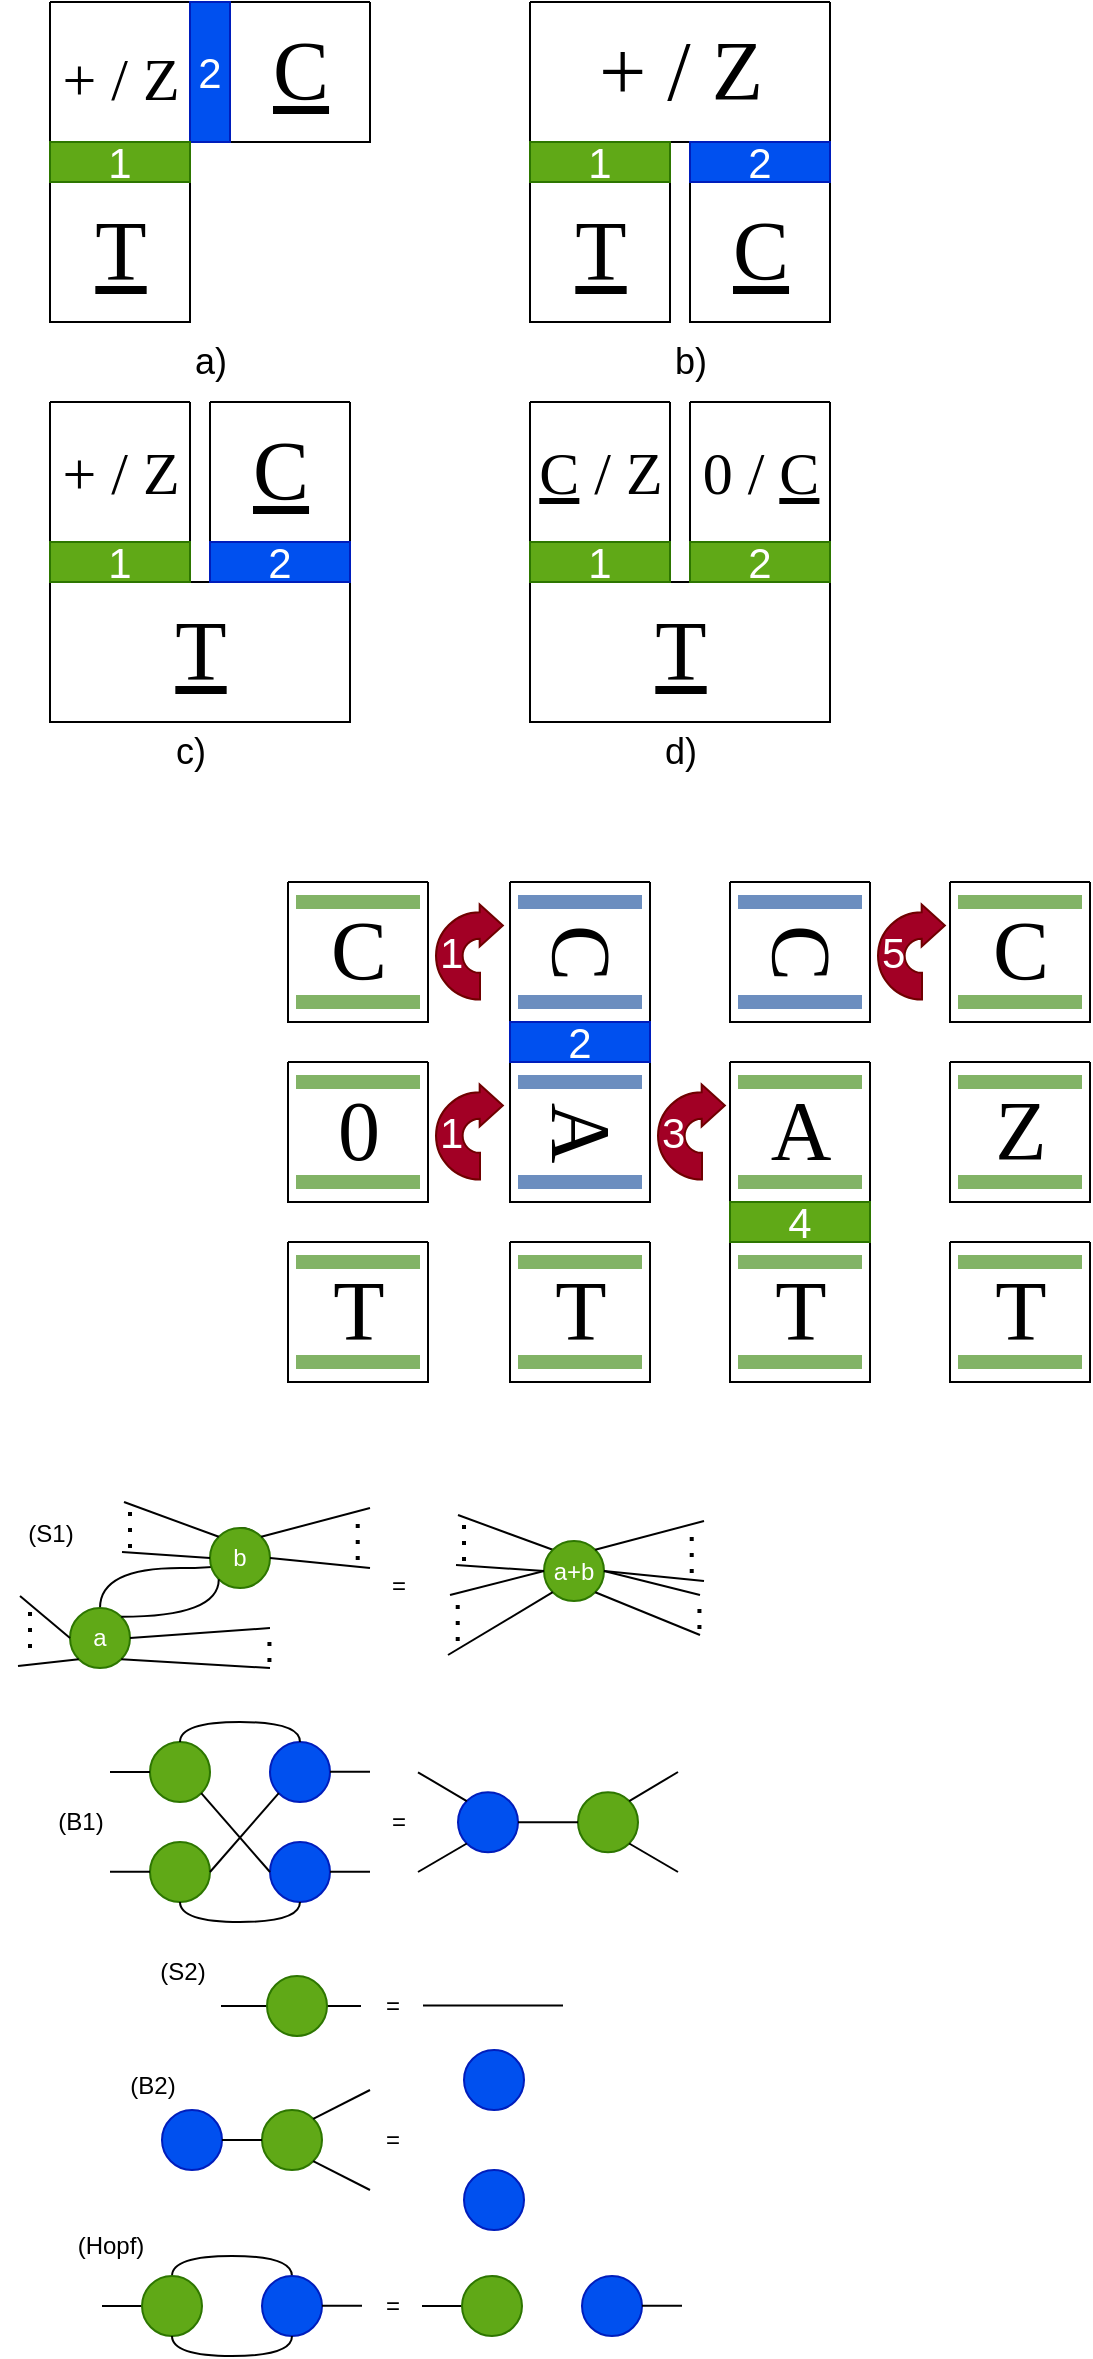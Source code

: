 <mxfile version="28.0.6">
  <diagram name="Page-1" id="nvPgF2uKXpndHgitnm1l">
    <mxGraphModel dx="1426" dy="866" grid="1" gridSize="10" guides="1" tooltips="1" connect="1" arrows="1" fold="1" page="1" pageScale="1" pageWidth="827" pageHeight="1169" math="0" shadow="0">
      <root>
        <mxCell id="0" />
        <mxCell id="1" parent="0" />
        <mxCell id="quCFVB519tc5CZQaFRDl-6" value="" style="swimlane;startSize=0;" parent="1" vertex="1">
          <mxGeometry x="80" y="170" width="70" height="70" as="geometry">
            <mxRectangle x="80" y="160" width="50" height="40" as="alternateBounds" />
          </mxGeometry>
        </mxCell>
        <mxCell id="quCFVB519tc5CZQaFRDl-29" value="&lt;u&gt;&lt;font&gt;T&lt;/font&gt;&lt;/u&gt;" style="text;html=1;align=center;verticalAlign=middle;resizable=0;points=[];autosize=1;strokeColor=none;fillColor=none;fontSize=42;fontFamily=Garamond;" parent="quCFVB519tc5CZQaFRDl-6" vertex="1">
          <mxGeometry x="10" y="5" width="50" height="60" as="geometry" />
        </mxCell>
        <mxCell id="quCFVB519tc5CZQaFRDl-1" value="" style="swimlane;startSize=0;" parent="1" vertex="1">
          <mxGeometry x="80" y="80" width="90" height="70" as="geometry" />
        </mxCell>
        <mxCell id="quCFVB519tc5CZQaFRDl-27" value="&lt;div&gt;&lt;font style=&quot;font-size: 30px;&quot;&gt;+ / Z&lt;/font&gt;&lt;/div&gt;" style="text;html=1;align=center;verticalAlign=middle;resizable=0;points=[];autosize=1;strokeColor=none;fillColor=none;fontSize=42;fontFamily=Garamond;spacing=-2;" parent="quCFVB519tc5CZQaFRDl-1" vertex="1">
          <mxGeometry y="5" width="70" height="60" as="geometry" />
        </mxCell>
        <mxCell id="quCFVB519tc5CZQaFRDl-5" value="" style="swimlane;startSize=0;" parent="1" vertex="1">
          <mxGeometry x="170" y="80" width="70" height="70" as="geometry" />
        </mxCell>
        <mxCell id="quCFVB519tc5CZQaFRDl-28" value="&lt;u&gt;&lt;font&gt;C&lt;/font&gt;&lt;/u&gt;" style="text;html=1;align=center;verticalAlign=middle;resizable=0;points=[];autosize=1;strokeColor=none;fillColor=none;fontSize=42;fontFamily=Garamond;" parent="quCFVB519tc5CZQaFRDl-5" vertex="1">
          <mxGeometry x="10" y="5" width="50" height="60" as="geometry" />
        </mxCell>
        <mxCell id="Zl_guKD1lhq5TGo22soF-123" value="2" style="rounded=0;whiteSpace=wrap;html=1;fillColor=#0050ef;fontColor=#ffffff;strokeColor=#001DBC;fontSize=21;" parent="quCFVB519tc5CZQaFRDl-5" vertex="1">
          <mxGeometry x="-20" width="20" height="70" as="geometry" />
        </mxCell>
        <mxCell id="quCFVB519tc5CZQaFRDl-7" value="" style="swimlane;startSize=0;fontSize=19;" parent="1" vertex="1">
          <mxGeometry x="320" y="80" width="150" height="70" as="geometry" />
        </mxCell>
        <mxCell id="quCFVB519tc5CZQaFRDl-30" value="&lt;font style=&quot;font-size: 42px;&quot;&gt;+ / Z&lt;/font&gt;" style="text;html=1;align=center;verticalAlign=middle;resizable=0;points=[];autosize=1;strokeColor=none;fillColor=none;fontSize=25;fontFamily=Garamond;" parent="quCFVB519tc5CZQaFRDl-7" vertex="1">
          <mxGeometry x="20" y="5" width="110" height="60" as="geometry" />
        </mxCell>
        <mxCell id="quCFVB519tc5CZQaFRDl-8" value="" style="swimlane;startSize=0;" parent="1" vertex="1">
          <mxGeometry x="320" y="170" width="70" height="70" as="geometry" />
        </mxCell>
        <mxCell id="quCFVB519tc5CZQaFRDl-32" value="&lt;u&gt;&lt;font&gt;T&lt;/font&gt;&lt;/u&gt;" style="text;html=1;align=center;verticalAlign=middle;resizable=0;points=[];autosize=1;strokeColor=none;fillColor=none;fontSize=42;fontFamily=Garamond;" parent="quCFVB519tc5CZQaFRDl-8" vertex="1">
          <mxGeometry x="10" y="5" width="50" height="60" as="geometry" />
        </mxCell>
        <mxCell id="quCFVB519tc5CZQaFRDl-9" value="" style="swimlane;startSize=0;" parent="1" vertex="1">
          <mxGeometry x="400" y="170" width="70" height="70" as="geometry" />
        </mxCell>
        <mxCell id="quCFVB519tc5CZQaFRDl-31" value="&lt;u&gt;&lt;font&gt;C&lt;/font&gt;&lt;/u&gt;" style="text;html=1;align=center;verticalAlign=middle;resizable=0;points=[];autosize=1;strokeColor=none;fillColor=none;fontSize=42;fontFamily=Garamond;" parent="quCFVB519tc5CZQaFRDl-9" vertex="1">
          <mxGeometry x="10" y="5" width="50" height="60" as="geometry" />
        </mxCell>
        <mxCell id="quCFVB519tc5CZQaFRDl-12" value="" style="swimlane;startSize=0;" parent="1" vertex="1">
          <mxGeometry x="80" y="370" width="150" height="70" as="geometry" />
        </mxCell>
        <mxCell id="quCFVB519tc5CZQaFRDl-35" value="&lt;u&gt;&lt;font&gt;T&lt;/font&gt;&lt;/u&gt;" style="text;html=1;align=center;verticalAlign=middle;resizable=0;points=[];autosize=1;strokeColor=none;fillColor=none;fontSize=42;fontFamily=Garamond;" parent="quCFVB519tc5CZQaFRDl-12" vertex="1">
          <mxGeometry x="50" y="5" width="50" height="60" as="geometry" />
        </mxCell>
        <mxCell id="quCFVB519tc5CZQaFRDl-13" value="" style="swimlane;startSize=0;" parent="1" vertex="1">
          <mxGeometry x="80" y="280" width="70" height="70" as="geometry" />
        </mxCell>
        <mxCell id="quCFVB519tc5CZQaFRDl-33" value="&lt;font style=&quot;font-size: 30px;&quot;&gt;+ / Z&lt;/font&gt;" style="text;html=1;align=center;verticalAlign=middle;resizable=0;points=[];autosize=1;strokeColor=none;fillColor=none;fontSize=32;fontFamily=Garamond;" parent="quCFVB519tc5CZQaFRDl-13" vertex="1">
          <mxGeometry x="-5" y="10" width="80" height="50" as="geometry" />
        </mxCell>
        <mxCell id="quCFVB519tc5CZQaFRDl-14" value="" style="swimlane;startSize=0;" parent="1" vertex="1">
          <mxGeometry x="160" y="280" width="70" height="70" as="geometry" />
        </mxCell>
        <mxCell id="quCFVB519tc5CZQaFRDl-34" value="&lt;u&gt;&lt;font&gt;C&lt;/font&gt;&lt;/u&gt;" style="text;html=1;align=center;verticalAlign=middle;resizable=0;points=[];autosize=1;strokeColor=none;fillColor=none;fontSize=42;fontFamily=Garamond;" parent="quCFVB519tc5CZQaFRDl-14" vertex="1">
          <mxGeometry x="10" y="5" width="50" height="60" as="geometry" />
        </mxCell>
        <mxCell id="quCFVB519tc5CZQaFRDl-15" value="" style="swimlane;startSize=0;" parent="1" vertex="1">
          <mxGeometry x="320" y="370" width="150" height="70" as="geometry" />
        </mxCell>
        <mxCell id="quCFVB519tc5CZQaFRDl-39" value="&lt;u&gt;&lt;font&gt;T&lt;/font&gt;&lt;/u&gt;" style="text;html=1;align=center;verticalAlign=middle;resizable=0;points=[];autosize=1;strokeColor=none;fillColor=none;fontSize=42;fontFamily=Garamond;" parent="quCFVB519tc5CZQaFRDl-15" vertex="1">
          <mxGeometry x="50" y="5" width="50" height="60" as="geometry" />
        </mxCell>
        <mxCell id="quCFVB519tc5CZQaFRDl-16" value="" style="swimlane;startSize=0;" parent="1" vertex="1">
          <mxGeometry x="320" y="280" width="70" height="70" as="geometry" />
        </mxCell>
        <mxCell id="quCFVB519tc5CZQaFRDl-36" value="&lt;u&gt;C&lt;/u&gt; / Z" style="text;html=1;align=center;verticalAlign=middle;resizable=0;points=[];autosize=1;strokeColor=none;fillColor=none;fontSize=30;fontFamily=Garamond;" parent="quCFVB519tc5CZQaFRDl-16" vertex="1">
          <mxGeometry x="-10" y="10" width="90" height="50" as="geometry" />
        </mxCell>
        <mxCell id="quCFVB519tc5CZQaFRDl-17" value="" style="swimlane;startSize=0;" parent="1" vertex="1">
          <mxGeometry x="400" y="280" width="70" height="70" as="geometry" />
        </mxCell>
        <mxCell id="quCFVB519tc5CZQaFRDl-37" value="0 / &lt;u&gt;C&lt;/u&gt;" style="text;html=1;align=center;verticalAlign=middle;resizable=0;points=[];autosize=1;strokeColor=none;fillColor=none;fontSize=30;fontFamily=Garamond;" parent="quCFVB519tc5CZQaFRDl-17" vertex="1">
          <mxGeometry x="-5" y="10" width="80" height="50" as="geometry" />
        </mxCell>
        <mxCell id="quCFVB519tc5CZQaFRDl-40" value="a)" style="text;html=1;align=center;verticalAlign=middle;resizable=0;points=[];autosize=1;strokeColor=none;fillColor=none;fontSize=18;" parent="1" vertex="1">
          <mxGeometry x="140" y="240" width="40" height="40" as="geometry" />
        </mxCell>
        <mxCell id="quCFVB519tc5CZQaFRDl-41" value="b)" style="text;html=1;align=center;verticalAlign=middle;resizable=0;points=[];autosize=1;strokeColor=none;fillColor=none;fontSize=18;" parent="1" vertex="1">
          <mxGeometry x="380" y="240" width="40" height="40" as="geometry" />
        </mxCell>
        <mxCell id="quCFVB519tc5CZQaFRDl-42" value="c)" style="text;html=1;align=center;verticalAlign=middle;resizable=0;points=[];autosize=1;strokeColor=none;fillColor=none;fontSize=18;" parent="1" vertex="1">
          <mxGeometry x="130" y="435" width="40" height="40" as="geometry" />
        </mxCell>
        <mxCell id="quCFVB519tc5CZQaFRDl-43" value="d)" style="text;html=1;align=center;verticalAlign=middle;resizable=0;points=[];autosize=1;strokeColor=none;fillColor=none;fontSize=18;" parent="1" vertex="1">
          <mxGeometry x="375" y="435" width="40" height="40" as="geometry" />
        </mxCell>
        <mxCell id="Zl_guKD1lhq5TGo22soF-27" value="" style="swimlane;startSize=0;" parent="1" vertex="1">
          <mxGeometry x="199" y="520" width="70" height="70" as="geometry" />
        </mxCell>
        <mxCell id="Zl_guKD1lhq5TGo22soF-28" value="&lt;font&gt;C&lt;/font&gt;" style="text;html=1;align=center;verticalAlign=middle;resizable=0;points=[];autosize=1;strokeColor=none;fillColor=none;fontSize=42;fontFamily=Garamond;" parent="Zl_guKD1lhq5TGo22soF-27" vertex="1">
          <mxGeometry x="10" y="5" width="50" height="60" as="geometry" />
        </mxCell>
        <mxCell id="Zl_guKD1lhq5TGo22soF-29" value="" style="endArrow=none;html=1;rounded=0;strokeWidth=7;fillColor=#d5e8d4;strokeColor=#82b366;" parent="Zl_guKD1lhq5TGo22soF-27" edge="1">
          <mxGeometry width="50" height="50" relative="1" as="geometry">
            <mxPoint x="4" y="10" as="sourcePoint" />
            <mxPoint x="66" y="10" as="targetPoint" />
          </mxGeometry>
        </mxCell>
        <mxCell id="Zl_guKD1lhq5TGo22soF-30" value="" style="endArrow=none;html=1;rounded=0;strokeWidth=7;fillColor=#d5e8d4;strokeColor=#82b366;" parent="Zl_guKD1lhq5TGo22soF-27" edge="1">
          <mxGeometry width="50" height="50" relative="1" as="geometry">
            <mxPoint x="4" y="60" as="sourcePoint" />
            <mxPoint x="66" y="60" as="targetPoint" />
          </mxGeometry>
        </mxCell>
        <mxCell id="Zl_guKD1lhq5TGo22soF-35" value="" style="swimlane;startSize=0;" parent="1" vertex="1">
          <mxGeometry x="199" y="700" width="70" height="70" as="geometry" />
        </mxCell>
        <mxCell id="Zl_guKD1lhq5TGo22soF-36" value="T" style="text;html=1;align=center;verticalAlign=middle;resizable=0;points=[];autosize=1;strokeColor=none;fillColor=none;fontSize=42;fontFamily=Garamond;" parent="Zl_guKD1lhq5TGo22soF-35" vertex="1">
          <mxGeometry x="10" y="5" width="50" height="60" as="geometry" />
        </mxCell>
        <mxCell id="Zl_guKD1lhq5TGo22soF-37" value="" style="endArrow=none;html=1;rounded=0;strokeWidth=7;fillColor=#d5e8d4;strokeColor=#82b366;" parent="Zl_guKD1lhq5TGo22soF-35" edge="1">
          <mxGeometry width="50" height="50" relative="1" as="geometry">
            <mxPoint x="4" y="10" as="sourcePoint" />
            <mxPoint x="66" y="10" as="targetPoint" />
          </mxGeometry>
        </mxCell>
        <mxCell id="Zl_guKD1lhq5TGo22soF-38" value="" style="endArrow=none;html=1;rounded=0;strokeWidth=7;fillColor=#d5e8d4;strokeColor=#82b366;" parent="Zl_guKD1lhq5TGo22soF-35" edge="1">
          <mxGeometry width="50" height="50" relative="1" as="geometry">
            <mxPoint x="4" y="60" as="sourcePoint" />
            <mxPoint x="66" y="60" as="targetPoint" />
          </mxGeometry>
        </mxCell>
        <mxCell id="Zl_guKD1lhq5TGo22soF-39" value="1" style="html=1;shadow=0;dashed=0;align=left;verticalAlign=middle;shape=mxgraph.arrows2.uTurnArrow;dy=6.66;arrowHead=20.98;dx2=11.59;fillColor=#a20025;strokeColor=#6F0000;movable=1;resizable=1;rotatable=1;deletable=1;editable=1;locked=0;connectable=1;fontFamily=Helvetica;fontStyle=0;fontSize=21;fontColor=#ffffff;" parent="1" vertex="1">
          <mxGeometry x="273" y="531.25" width="22" height="47.5" as="geometry" />
        </mxCell>
        <mxCell id="Zl_guKD1lhq5TGo22soF-45" value="" style="swimlane;startSize=0;" parent="1" vertex="1">
          <mxGeometry x="310" y="520" width="70" height="70" as="geometry" />
        </mxCell>
        <mxCell id="Zl_guKD1lhq5TGo22soF-46" value="&lt;font&gt;C&lt;/font&gt;" style="text;html=1;align=center;verticalAlign=middle;resizable=0;points=[];autosize=1;strokeColor=none;fillColor=none;fontSize=42;fontFamily=Garamond;rotation=90;" parent="Zl_guKD1lhq5TGo22soF-45" vertex="1">
          <mxGeometry x="10" y="5" width="50" height="60" as="geometry" />
        </mxCell>
        <mxCell id="Zl_guKD1lhq5TGo22soF-47" value="" style="endArrow=none;html=1;rounded=0;strokeWidth=7;fillColor=#dae8fc;strokeColor=#6c8ebf;" parent="Zl_guKD1lhq5TGo22soF-45" edge="1">
          <mxGeometry width="50" height="50" relative="1" as="geometry">
            <mxPoint x="4" y="10" as="sourcePoint" />
            <mxPoint x="66" y="10" as="targetPoint" />
          </mxGeometry>
        </mxCell>
        <mxCell id="Zl_guKD1lhq5TGo22soF-48" value="" style="endArrow=none;html=1;rounded=0;strokeWidth=7;fillColor=#dae8fc;strokeColor=#6c8ebf;" parent="Zl_guKD1lhq5TGo22soF-45" edge="1">
          <mxGeometry width="50" height="50" relative="1" as="geometry">
            <mxPoint x="4" y="60" as="sourcePoint" />
            <mxPoint x="66" y="60" as="targetPoint" />
          </mxGeometry>
        </mxCell>
        <mxCell id="Zl_guKD1lhq5TGo22soF-49" value="" style="swimlane;startSize=0;" parent="1" vertex="1">
          <mxGeometry x="199" y="610" width="70" height="70" as="geometry" />
        </mxCell>
        <mxCell id="Zl_guKD1lhq5TGo22soF-50" value="0" style="text;html=1;align=center;verticalAlign=middle;resizable=0;points=[];autosize=1;strokeColor=none;fillColor=none;fontSize=42;fontFamily=Garamond;" parent="Zl_guKD1lhq5TGo22soF-49" vertex="1">
          <mxGeometry x="15" y="5" width="40" height="60" as="geometry" />
        </mxCell>
        <mxCell id="Zl_guKD1lhq5TGo22soF-51" value="" style="endArrow=none;html=1;rounded=0;strokeWidth=7;fillColor=#d5e8d4;strokeColor=#82b366;" parent="Zl_guKD1lhq5TGo22soF-49" edge="1">
          <mxGeometry width="50" height="50" relative="1" as="geometry">
            <mxPoint x="4" y="10" as="sourcePoint" />
            <mxPoint x="66" y="10" as="targetPoint" />
          </mxGeometry>
        </mxCell>
        <mxCell id="Zl_guKD1lhq5TGo22soF-52" value="" style="endArrow=none;html=1;rounded=0;strokeWidth=7;fillColor=#d5e8d4;strokeColor=#82b366;" parent="Zl_guKD1lhq5TGo22soF-49" edge="1">
          <mxGeometry width="50" height="50" relative="1" as="geometry">
            <mxPoint x="4" y="60" as="sourcePoint" />
            <mxPoint x="66" y="60" as="targetPoint" />
          </mxGeometry>
        </mxCell>
        <mxCell id="Zl_guKD1lhq5TGo22soF-54" value="" style="swimlane;startSize=0;" parent="1" vertex="1">
          <mxGeometry x="310" y="610" width="70" height="70" as="geometry" />
        </mxCell>
        <mxCell id="Zl_guKD1lhq5TGo22soF-55" value="A" style="text;html=1;align=center;verticalAlign=middle;resizable=0;points=[];autosize=1;strokeColor=none;fillColor=none;fontSize=42;fontFamily=Garamond;rotation=90;" parent="Zl_guKD1lhq5TGo22soF-54" vertex="1">
          <mxGeometry x="10" y="5" width="50" height="60" as="geometry" />
        </mxCell>
        <mxCell id="Zl_guKD1lhq5TGo22soF-56" value="" style="endArrow=none;html=1;rounded=0;strokeWidth=7;fillColor=#dae8fc;strokeColor=#6c8ebf;" parent="Zl_guKD1lhq5TGo22soF-54" edge="1">
          <mxGeometry width="50" height="50" relative="1" as="geometry">
            <mxPoint x="4" y="10" as="sourcePoint" />
            <mxPoint x="66" y="10" as="targetPoint" />
          </mxGeometry>
        </mxCell>
        <mxCell id="Zl_guKD1lhq5TGo22soF-57" value="" style="endArrow=none;html=1;rounded=0;strokeWidth=7;fillColor=#dae8fc;strokeColor=#6c8ebf;" parent="Zl_guKD1lhq5TGo22soF-54" edge="1">
          <mxGeometry width="50" height="50" relative="1" as="geometry">
            <mxPoint x="4" y="60" as="sourcePoint" />
            <mxPoint x="66" y="60" as="targetPoint" />
          </mxGeometry>
        </mxCell>
        <mxCell id="Zl_guKD1lhq5TGo22soF-58" value="" style="swimlane;startSize=0;" parent="1" vertex="1">
          <mxGeometry x="310" y="700" width="70" height="70" as="geometry" />
        </mxCell>
        <mxCell id="Zl_guKD1lhq5TGo22soF-59" value="T" style="text;html=1;align=center;verticalAlign=middle;resizable=0;points=[];autosize=1;strokeColor=none;fillColor=none;fontSize=42;fontFamily=Garamond;" parent="Zl_guKD1lhq5TGo22soF-58" vertex="1">
          <mxGeometry x="10" y="5" width="50" height="60" as="geometry" />
        </mxCell>
        <mxCell id="Zl_guKD1lhq5TGo22soF-60" value="" style="endArrow=none;html=1;rounded=0;strokeWidth=7;fillColor=#d5e8d4;strokeColor=#82b366;" parent="Zl_guKD1lhq5TGo22soF-58" edge="1">
          <mxGeometry width="50" height="50" relative="1" as="geometry">
            <mxPoint x="4" y="10" as="sourcePoint" />
            <mxPoint x="66" y="10" as="targetPoint" />
          </mxGeometry>
        </mxCell>
        <mxCell id="Zl_guKD1lhq5TGo22soF-61" value="" style="endArrow=none;html=1;rounded=0;strokeWidth=7;fillColor=#d5e8d4;strokeColor=#82b366;" parent="Zl_guKD1lhq5TGo22soF-58" edge="1">
          <mxGeometry width="50" height="50" relative="1" as="geometry">
            <mxPoint x="4" y="60" as="sourcePoint" />
            <mxPoint x="66" y="60" as="targetPoint" />
          </mxGeometry>
        </mxCell>
        <mxCell id="Zl_guKD1lhq5TGo22soF-62" value="" style="swimlane;startSize=0;" parent="1" vertex="1">
          <mxGeometry x="420" y="700" width="70" height="70" as="geometry" />
        </mxCell>
        <mxCell id="Zl_guKD1lhq5TGo22soF-63" value="T" style="text;html=1;align=center;verticalAlign=middle;resizable=0;points=[];autosize=1;strokeColor=none;fillColor=none;fontSize=42;fontFamily=Garamond;" parent="Zl_guKD1lhq5TGo22soF-62" vertex="1">
          <mxGeometry x="10" y="5" width="50" height="60" as="geometry" />
        </mxCell>
        <mxCell id="Zl_guKD1lhq5TGo22soF-64" value="" style="endArrow=none;html=1;rounded=0;strokeWidth=7;fillColor=#d5e8d4;strokeColor=#82b366;" parent="Zl_guKD1lhq5TGo22soF-62" edge="1">
          <mxGeometry width="50" height="50" relative="1" as="geometry">
            <mxPoint x="4" y="10" as="sourcePoint" />
            <mxPoint x="66" y="10" as="targetPoint" />
          </mxGeometry>
        </mxCell>
        <mxCell id="Zl_guKD1lhq5TGo22soF-65" value="" style="endArrow=none;html=1;rounded=0;strokeWidth=7;fillColor=#d5e8d4;strokeColor=#82b366;" parent="Zl_guKD1lhq5TGo22soF-62" edge="1">
          <mxGeometry width="50" height="50" relative="1" as="geometry">
            <mxPoint x="4" y="60" as="sourcePoint" />
            <mxPoint x="66" y="60" as="targetPoint" />
          </mxGeometry>
        </mxCell>
        <mxCell id="Zl_guKD1lhq5TGo22soF-71" value="" style="swimlane;startSize=0;" parent="1" vertex="1">
          <mxGeometry x="420" y="520" width="70" height="70" as="geometry" />
        </mxCell>
        <mxCell id="Zl_guKD1lhq5TGo22soF-72" value="&lt;font&gt;C&lt;/font&gt;" style="text;html=1;align=center;verticalAlign=middle;resizable=0;points=[];autosize=1;strokeColor=none;fillColor=none;fontSize=42;fontFamily=Garamond;rotation=90;" parent="Zl_guKD1lhq5TGo22soF-71" vertex="1">
          <mxGeometry x="10" y="5" width="50" height="60" as="geometry" />
        </mxCell>
        <mxCell id="Zl_guKD1lhq5TGo22soF-73" value="" style="endArrow=none;html=1;rounded=0;strokeWidth=7;fillColor=#dae8fc;strokeColor=#6c8ebf;" parent="Zl_guKD1lhq5TGo22soF-71" edge="1">
          <mxGeometry width="50" height="50" relative="1" as="geometry">
            <mxPoint x="4" y="10" as="sourcePoint" />
            <mxPoint x="66" y="10" as="targetPoint" />
          </mxGeometry>
        </mxCell>
        <mxCell id="Zl_guKD1lhq5TGo22soF-74" value="" style="endArrow=none;html=1;rounded=0;strokeWidth=7;fillColor=#dae8fc;strokeColor=#6c8ebf;" parent="Zl_guKD1lhq5TGo22soF-71" edge="1">
          <mxGeometry width="50" height="50" relative="1" as="geometry">
            <mxPoint x="4" y="60" as="sourcePoint" />
            <mxPoint x="66" y="60" as="targetPoint" />
          </mxGeometry>
        </mxCell>
        <mxCell id="Zl_guKD1lhq5TGo22soF-75" value="" style="swimlane;startSize=0;" parent="1" vertex="1">
          <mxGeometry x="420" y="610" width="70" height="70" as="geometry" />
        </mxCell>
        <mxCell id="Zl_guKD1lhq5TGo22soF-76" value="A" style="text;html=1;align=center;verticalAlign=middle;resizable=0;points=[];autosize=1;strokeColor=none;fillColor=none;fontSize=42;fontFamily=Garamond;" parent="Zl_guKD1lhq5TGo22soF-75" vertex="1">
          <mxGeometry x="10" y="5" width="50" height="60" as="geometry" />
        </mxCell>
        <mxCell id="Zl_guKD1lhq5TGo22soF-77" value="" style="endArrow=none;html=1;rounded=0;strokeWidth=7;fillColor=#d5e8d4;strokeColor=#82b366;" parent="Zl_guKD1lhq5TGo22soF-75" edge="1">
          <mxGeometry width="50" height="50" relative="1" as="geometry">
            <mxPoint x="4" y="10" as="sourcePoint" />
            <mxPoint x="66" y="10" as="targetPoint" />
          </mxGeometry>
        </mxCell>
        <mxCell id="Zl_guKD1lhq5TGo22soF-78" value="" style="endArrow=none;html=1;rounded=0;strokeWidth=7;fillColor=#d5e8d4;strokeColor=#82b366;" parent="Zl_guKD1lhq5TGo22soF-75" edge="1">
          <mxGeometry width="50" height="50" relative="1" as="geometry">
            <mxPoint x="4" y="60" as="sourcePoint" />
            <mxPoint x="66" y="60" as="targetPoint" />
          </mxGeometry>
        </mxCell>
        <mxCell id="Zl_guKD1lhq5TGo22soF-80" value="" style="swimlane;startSize=0;" parent="1" vertex="1">
          <mxGeometry x="530" y="520" width="70" height="70" as="geometry" />
        </mxCell>
        <mxCell id="Zl_guKD1lhq5TGo22soF-81" value="&lt;font&gt;C&lt;/font&gt;" style="text;html=1;align=center;verticalAlign=middle;resizable=0;points=[];autosize=1;strokeColor=none;fillColor=none;fontSize=42;fontFamily=Garamond;" parent="Zl_guKD1lhq5TGo22soF-80" vertex="1">
          <mxGeometry x="10" y="5" width="50" height="60" as="geometry" />
        </mxCell>
        <mxCell id="Zl_guKD1lhq5TGo22soF-82" value="" style="endArrow=none;html=1;rounded=0;strokeWidth=7;fillColor=#d5e8d4;strokeColor=#82b366;" parent="Zl_guKD1lhq5TGo22soF-80" edge="1">
          <mxGeometry width="50" height="50" relative="1" as="geometry">
            <mxPoint x="4" y="10" as="sourcePoint" />
            <mxPoint x="66" y="10" as="targetPoint" />
          </mxGeometry>
        </mxCell>
        <mxCell id="Zl_guKD1lhq5TGo22soF-83" value="" style="endArrow=none;html=1;rounded=0;strokeWidth=7;fillColor=#d5e8d4;strokeColor=#82b366;" parent="Zl_guKD1lhq5TGo22soF-80" edge="1">
          <mxGeometry width="50" height="50" relative="1" as="geometry">
            <mxPoint x="4" y="60" as="sourcePoint" />
            <mxPoint x="66" y="60" as="targetPoint" />
          </mxGeometry>
        </mxCell>
        <mxCell id="Zl_guKD1lhq5TGo22soF-84" value="" style="swimlane;startSize=0;" parent="1" vertex="1">
          <mxGeometry x="530" y="700" width="70" height="70" as="geometry" />
        </mxCell>
        <mxCell id="Zl_guKD1lhq5TGo22soF-85" value="T" style="text;html=1;align=center;verticalAlign=middle;resizable=0;points=[];autosize=1;strokeColor=none;fillColor=none;fontSize=42;fontFamily=Garamond;" parent="Zl_guKD1lhq5TGo22soF-84" vertex="1">
          <mxGeometry x="10" y="5" width="50" height="60" as="geometry" />
        </mxCell>
        <mxCell id="Zl_guKD1lhq5TGo22soF-86" value="" style="endArrow=none;html=1;rounded=0;strokeWidth=7;fillColor=#d5e8d4;strokeColor=#82b366;" parent="Zl_guKD1lhq5TGo22soF-84" edge="1">
          <mxGeometry width="50" height="50" relative="1" as="geometry">
            <mxPoint x="4" y="10" as="sourcePoint" />
            <mxPoint x="66" y="10" as="targetPoint" />
          </mxGeometry>
        </mxCell>
        <mxCell id="Zl_guKD1lhq5TGo22soF-87" value="" style="endArrow=none;html=1;rounded=0;strokeWidth=7;fillColor=#d5e8d4;strokeColor=#82b366;" parent="Zl_guKD1lhq5TGo22soF-84" edge="1">
          <mxGeometry width="50" height="50" relative="1" as="geometry">
            <mxPoint x="4" y="60" as="sourcePoint" />
            <mxPoint x="66" y="60" as="targetPoint" />
          </mxGeometry>
        </mxCell>
        <mxCell id="Zl_guKD1lhq5TGo22soF-88" value="" style="swimlane;startSize=0;" parent="1" vertex="1">
          <mxGeometry x="530" y="610" width="70" height="70" as="geometry" />
        </mxCell>
        <mxCell id="Zl_guKD1lhq5TGo22soF-89" value="Z" style="text;html=1;align=center;verticalAlign=middle;resizable=0;points=[];autosize=1;strokeColor=none;fillColor=none;fontSize=42;fontFamily=Garamond;" parent="Zl_guKD1lhq5TGo22soF-88" vertex="1">
          <mxGeometry x="10" y="5" width="50" height="60" as="geometry" />
        </mxCell>
        <mxCell id="Zl_guKD1lhq5TGo22soF-90" value="" style="endArrow=none;html=1;rounded=0;strokeWidth=7;fillColor=#d5e8d4;strokeColor=#82b366;" parent="Zl_guKD1lhq5TGo22soF-88" edge="1">
          <mxGeometry width="50" height="50" relative="1" as="geometry">
            <mxPoint x="4" y="10" as="sourcePoint" />
            <mxPoint x="66" y="10" as="targetPoint" />
          </mxGeometry>
        </mxCell>
        <mxCell id="Zl_guKD1lhq5TGo22soF-91" value="" style="endArrow=none;html=1;rounded=0;strokeWidth=7;fillColor=#d5e8d4;strokeColor=#82b366;" parent="Zl_guKD1lhq5TGo22soF-88" edge="1">
          <mxGeometry width="50" height="50" relative="1" as="geometry">
            <mxPoint x="4" y="60" as="sourcePoint" />
            <mxPoint x="66" y="60" as="targetPoint" />
          </mxGeometry>
        </mxCell>
        <mxCell id="Zl_guKD1lhq5TGo22soF-120" value="&lt;font style=&quot;font-size: 21px;&quot;&gt;1&lt;/font&gt;" style="rounded=0;whiteSpace=wrap;html=1;fillColor=#60a917;fontColor=#ffffff;strokeColor=#2D7600;" parent="1" vertex="1">
          <mxGeometry x="80" y="150" width="70" height="20" as="geometry" />
        </mxCell>
        <mxCell id="Zl_guKD1lhq5TGo22soF-121" value="2" style="rounded=0;whiteSpace=wrap;html=1;fillColor=#0050ef;fontColor=#ffffff;strokeColor=#001DBC;fontSize=21;" parent="1" vertex="1">
          <mxGeometry x="400" y="150" width="70" height="20" as="geometry" />
        </mxCell>
        <mxCell id="Zl_guKD1lhq5TGo22soF-122" value="1" style="rounded=0;whiteSpace=wrap;html=1;fillColor=#60a917;fontColor=#ffffff;strokeColor=#2D7600;fontSize=21;" parent="1" vertex="1">
          <mxGeometry x="320" y="150" width="70" height="20" as="geometry" />
        </mxCell>
        <mxCell id="Zl_guKD1lhq5TGo22soF-124" value="1" style="rounded=0;whiteSpace=wrap;html=1;fillColor=#60a917;fontColor=#ffffff;strokeColor=#2D7600;fontSize=21;" parent="1" vertex="1">
          <mxGeometry x="80" y="350" width="70" height="20" as="geometry" />
        </mxCell>
        <mxCell id="Zl_guKD1lhq5TGo22soF-125" value="2" style="rounded=0;whiteSpace=wrap;html=1;fillColor=#0050ef;fontColor=#ffffff;strokeColor=#001DBC;fontSize=21;" parent="1" vertex="1">
          <mxGeometry x="160" y="350" width="70" height="20" as="geometry" />
        </mxCell>
        <mxCell id="Zl_guKD1lhq5TGo22soF-126" value="1" style="rounded=0;whiteSpace=wrap;html=1;fillColor=#60a917;fontColor=#ffffff;strokeColor=#2D7600;fontSize=21;" parent="1" vertex="1">
          <mxGeometry x="320" y="350" width="70" height="20" as="geometry" />
        </mxCell>
        <mxCell id="Zl_guKD1lhq5TGo22soF-127" value="2" style="rounded=0;whiteSpace=wrap;html=1;fillColor=#60a917;fontColor=#ffffff;strokeColor=#2D7600;fontSize=21;" parent="1" vertex="1">
          <mxGeometry x="400" y="350" width="70" height="20" as="geometry" />
        </mxCell>
        <mxCell id="Zl_guKD1lhq5TGo22soF-128" value="2" style="rounded=0;whiteSpace=wrap;html=1;fillColor=#0050ef;fontColor=#ffffff;strokeColor=#001DBC;fontSize=21;" parent="1" vertex="1">
          <mxGeometry x="310" y="590" width="70" height="20" as="geometry" />
        </mxCell>
        <mxCell id="Zl_guKD1lhq5TGo22soF-129" value="4" style="rounded=0;whiteSpace=wrap;html=1;fillColor=#60a917;fontColor=#ffffff;strokeColor=#2D7600;fontSize=21;" parent="1" vertex="1">
          <mxGeometry x="420" y="680" width="70" height="20" as="geometry" />
        </mxCell>
        <mxCell id="Zl_guKD1lhq5TGo22soF-134" value="1" style="html=1;shadow=0;dashed=0;align=left;verticalAlign=middle;shape=mxgraph.arrows2.uTurnArrow;dy=6.66;arrowHead=20.98;dx2=11.59;fillColor=#a20025;strokeColor=#6F0000;movable=1;resizable=1;rotatable=1;deletable=1;editable=1;locked=0;connectable=1;fontFamily=Helvetica;fontStyle=0;fontSize=21;fontColor=#ffffff;" parent="1" vertex="1">
          <mxGeometry x="273" y="621.25" width="22" height="47.5" as="geometry" />
        </mxCell>
        <mxCell id="Zl_guKD1lhq5TGo22soF-135" value="3" style="html=1;shadow=0;dashed=0;align=left;verticalAlign=middle;shape=mxgraph.arrows2.uTurnArrow;dy=6.66;arrowHead=20.98;dx2=11.59;fillColor=#a20025;strokeColor=#6F0000;movable=1;resizable=1;rotatable=1;deletable=1;editable=1;locked=0;connectable=1;fontFamily=Helvetica;fontStyle=0;fontSize=21;fontColor=#ffffff;" parent="1" vertex="1">
          <mxGeometry x="384" y="621.25" width="22" height="47.5" as="geometry" />
        </mxCell>
        <mxCell id="Zl_guKD1lhq5TGo22soF-136" value="&lt;div&gt;5&lt;/div&gt;" style="html=1;shadow=0;dashed=0;align=left;verticalAlign=middle;shape=mxgraph.arrows2.uTurnArrow;dy=6.66;arrowHead=20.98;dx2=11.59;fillColor=#a20025;strokeColor=#6F0000;movable=1;resizable=1;rotatable=1;deletable=1;editable=1;locked=0;connectable=1;fontFamily=Helvetica;fontStyle=0;fontSize=21;fontColor=#ffffff;" parent="1" vertex="1">
          <mxGeometry x="494" y="531.25" width="22" height="47.5" as="geometry" />
        </mxCell>
        <mxCell id="Zl_guKD1lhq5TGo22soF-169" value="" style="group" parent="1" vertex="1" connectable="0">
          <mxGeometry x="279" y="836.5" width="128" height="70" as="geometry" />
        </mxCell>
        <mxCell id="Zl_guKD1lhq5TGo22soF-155" value="" style="endArrow=none;html=1;rounded=0;entryX=0;entryY=0;entryDx=0;entryDy=0;" parent="Zl_guKD1lhq5TGo22soF-169" target="Zl_guKD1lhq5TGo22soF-156" edge="1">
          <mxGeometry width="50" height="50" relative="1" as="geometry">
            <mxPoint x="5" as="sourcePoint" />
            <mxPoint x="138" y="13" as="targetPoint" />
          </mxGeometry>
        </mxCell>
        <mxCell id="Zl_guKD1lhq5TGo22soF-156" value="a+b" style="ellipse;whiteSpace=wrap;html=1;aspect=fixed;fillColor=#60a917;fontColor=#ffffff;strokeColor=#2D7600;" parent="Zl_guKD1lhq5TGo22soF-169" vertex="1">
          <mxGeometry x="48" y="13" width="30" height="30" as="geometry" />
        </mxCell>
        <mxCell id="Zl_guKD1lhq5TGo22soF-157" value="" style="endArrow=none;html=1;rounded=0;entryX=0;entryY=0.5;entryDx=0;entryDy=0;" parent="Zl_guKD1lhq5TGo22soF-169" target="Zl_guKD1lhq5TGo22soF-156" edge="1">
          <mxGeometry width="50" height="50" relative="1" as="geometry">
            <mxPoint x="4" y="25" as="sourcePoint" />
            <mxPoint x="62" y="27" as="targetPoint" />
          </mxGeometry>
        </mxCell>
        <mxCell id="Zl_guKD1lhq5TGo22soF-158" value="" style="endArrow=none;html=1;rounded=0;exitX=1;exitY=0;exitDx=0;exitDy=0;" parent="Zl_guKD1lhq5TGo22soF-169" source="Zl_guKD1lhq5TGo22soF-156" edge="1">
          <mxGeometry width="50" height="50" relative="1" as="geometry">
            <mxPoint x="118" y="83" as="sourcePoint" />
            <mxPoint x="128" y="3" as="targetPoint" />
          </mxGeometry>
        </mxCell>
        <mxCell id="Zl_guKD1lhq5TGo22soF-159" value="" style="endArrow=none;html=1;rounded=0;exitX=1;exitY=0.5;exitDx=0;exitDy=0;" parent="Zl_guKD1lhq5TGo22soF-169" source="Zl_guKD1lhq5TGo22soF-156" edge="1">
          <mxGeometry width="50" height="50" relative="1" as="geometry">
            <mxPoint x="94" y="57" as="sourcePoint" />
            <mxPoint x="128" y="33" as="targetPoint" />
          </mxGeometry>
        </mxCell>
        <mxCell id="Zl_guKD1lhq5TGo22soF-160" value="" style="endArrow=none;dashed=1;html=1;dashPattern=1 3;strokeWidth=2;rounded=0;" parent="Zl_guKD1lhq5TGo22soF-169" edge="1">
          <mxGeometry width="50" height="50" relative="1" as="geometry">
            <mxPoint x="121.86" y="29" as="sourcePoint" />
            <mxPoint x="121.86" y="9" as="targetPoint" />
          </mxGeometry>
        </mxCell>
        <mxCell id="Zl_guKD1lhq5TGo22soF-161" value="" style="endArrow=none;dashed=1;html=1;dashPattern=1 3;strokeWidth=2;rounded=0;" parent="Zl_guKD1lhq5TGo22soF-169" edge="1">
          <mxGeometry width="50" height="50" relative="1" as="geometry">
            <mxPoint x="8" y="23" as="sourcePoint" />
            <mxPoint x="8" y="3" as="targetPoint" />
          </mxGeometry>
        </mxCell>
        <mxCell id="Zl_guKD1lhq5TGo22soF-163" value="" style="endArrow=none;html=1;rounded=0;exitX=1;exitY=0.5;exitDx=0;exitDy=0;" parent="Zl_guKD1lhq5TGo22soF-169" source="Zl_guKD1lhq5TGo22soF-156" edge="1">
          <mxGeometry width="50" height="50" relative="1" as="geometry">
            <mxPoint x="56" y="45" as="sourcePoint" />
            <mxPoint x="126" y="40" as="targetPoint" />
          </mxGeometry>
        </mxCell>
        <mxCell id="Zl_guKD1lhq5TGo22soF-164" value="" style="endArrow=none;html=1;rounded=0;exitX=1;exitY=1;exitDx=0;exitDy=0;" parent="Zl_guKD1lhq5TGo22soF-169" source="Zl_guKD1lhq5TGo22soF-156" edge="1">
          <mxGeometry width="50" height="50" relative="1" as="geometry">
            <mxPoint x="52" y="56" as="sourcePoint" />
            <mxPoint x="126" y="60" as="targetPoint" />
          </mxGeometry>
        </mxCell>
        <mxCell id="Zl_guKD1lhq5TGo22soF-165" value="" style="endArrow=none;html=1;rounded=0;entryX=0;entryY=0.5;entryDx=0;entryDy=0;" parent="Zl_guKD1lhq5TGo22soF-169" target="Zl_guKD1lhq5TGo22soF-156" edge="1">
          <mxGeometry width="50" height="50" relative="1" as="geometry">
            <mxPoint x="1" y="40" as="sourcePoint" />
            <mxPoint x="26" y="45" as="targetPoint" />
          </mxGeometry>
        </mxCell>
        <mxCell id="Zl_guKD1lhq5TGo22soF-166" value="" style="endArrow=none;html=1;rounded=0;entryX=0;entryY=1;entryDx=0;entryDy=0;" parent="Zl_guKD1lhq5TGo22soF-169" target="Zl_guKD1lhq5TGo22soF-156" edge="1">
          <mxGeometry width="50" height="50" relative="1" as="geometry">
            <mxPoint y="70" as="sourcePoint" />
            <mxPoint x="30" y="56" as="targetPoint" />
          </mxGeometry>
        </mxCell>
        <mxCell id="Zl_guKD1lhq5TGo22soF-167" value="" style="endArrow=none;dashed=1;html=1;dashPattern=1 3;strokeWidth=2;rounded=0;" parent="Zl_guKD1lhq5TGo22soF-169" edge="1">
          <mxGeometry width="50" height="50" relative="1" as="geometry">
            <mxPoint x="4.86" y="63" as="sourcePoint" />
            <mxPoint x="4.86" y="43" as="targetPoint" />
          </mxGeometry>
        </mxCell>
        <mxCell id="Zl_guKD1lhq5TGo22soF-168" value="" style="endArrow=none;dashed=1;html=1;dashPattern=1 3;strokeWidth=2;rounded=0;" parent="Zl_guKD1lhq5TGo22soF-169" edge="1">
          <mxGeometry width="50" height="50" relative="1" as="geometry">
            <mxPoint x="125.72" y="57" as="sourcePoint" />
            <mxPoint x="125.72" y="43" as="targetPoint" />
          </mxGeometry>
        </mxCell>
        <mxCell id="Zl_guKD1lhq5TGo22soF-186" value="" style="group" parent="1" vertex="1" connectable="0">
          <mxGeometry x="64" y="830" width="176" height="83" as="geometry" />
        </mxCell>
        <mxCell id="Zl_guKD1lhq5TGo22soF-139" style="edgeStyle=orthogonalEdgeStyle;rounded=0;orthogonalLoop=1;jettySize=auto;html=1;exitX=0.5;exitY=0;exitDx=0;exitDy=0;entryX=0.5;entryY=0;entryDx=0;entryDy=0;curved=1;endArrow=none;startFill=0;" parent="Zl_guKD1lhq5TGo22soF-186" source="Zl_guKD1lhq5TGo22soF-137" target="Zl_guKD1lhq5TGo22soF-138" edge="1">
          <mxGeometry relative="1" as="geometry">
            <Array as="points">
              <mxPoint x="41" y="33" />
              <mxPoint x="121" y="33" />
            </Array>
          </mxGeometry>
        </mxCell>
        <mxCell id="Zl_guKD1lhq5TGo22soF-137" value="a" style="ellipse;whiteSpace=wrap;html=1;aspect=fixed;fillColor=#60a917;fontColor=#ffffff;strokeColor=#2D7600;" parent="Zl_guKD1lhq5TGo22soF-186" vertex="1">
          <mxGeometry x="26" y="53" width="30" height="30" as="geometry" />
        </mxCell>
        <mxCell id="Zl_guKD1lhq5TGo22soF-138" value="b" style="ellipse;whiteSpace=wrap;html=1;aspect=fixed;fillColor=#60a917;fontColor=#ffffff;strokeColor=#2D7600;" parent="Zl_guKD1lhq5TGo22soF-186" vertex="1">
          <mxGeometry x="96" y="13" width="30" height="30" as="geometry" />
        </mxCell>
        <mxCell id="Zl_guKD1lhq5TGo22soF-142" value="" style="endArrow=none;html=1;rounded=0;exitX=1;exitY=0;exitDx=0;exitDy=0;" parent="Zl_guKD1lhq5TGo22soF-186" source="Zl_guKD1lhq5TGo22soF-138" edge="1">
          <mxGeometry width="50" height="50" relative="1" as="geometry">
            <mxPoint x="166" y="83" as="sourcePoint" />
            <mxPoint x="176" y="3" as="targetPoint" />
          </mxGeometry>
        </mxCell>
        <mxCell id="Zl_guKD1lhq5TGo22soF-143" value="" style="endArrow=none;html=1;rounded=0;exitX=1;exitY=0.5;exitDx=0;exitDy=0;" parent="Zl_guKD1lhq5TGo22soF-186" source="Zl_guKD1lhq5TGo22soF-138" edge="1">
          <mxGeometry width="50" height="50" relative="1" as="geometry">
            <mxPoint x="142" y="57" as="sourcePoint" />
            <mxPoint x="176" y="33" as="targetPoint" />
          </mxGeometry>
        </mxCell>
        <mxCell id="Zl_guKD1lhq5TGo22soF-144" value="" style="endArrow=none;html=1;rounded=0;entryX=0;entryY=0;entryDx=0;entryDy=0;" parent="Zl_guKD1lhq5TGo22soF-186" target="Zl_guKD1lhq5TGo22soF-138" edge="1">
          <mxGeometry width="50" height="50" relative="1" as="geometry">
            <mxPoint x="53" as="sourcePoint" />
            <mxPoint x="186" y="13" as="targetPoint" />
          </mxGeometry>
        </mxCell>
        <mxCell id="Zl_guKD1lhq5TGo22soF-145" value="" style="endArrow=none;html=1;rounded=0;entryX=0;entryY=0.5;entryDx=0;entryDy=0;" parent="Zl_guKD1lhq5TGo22soF-186" target="Zl_guKD1lhq5TGo22soF-138" edge="1">
          <mxGeometry width="50" height="50" relative="1" as="geometry">
            <mxPoint x="52" y="25" as="sourcePoint" />
            <mxPoint x="110" y="27" as="targetPoint" />
          </mxGeometry>
        </mxCell>
        <mxCell id="Zl_guKD1lhq5TGo22soF-146" value="" style="endArrow=none;html=1;rounded=0;entryX=0;entryY=0.5;entryDx=0;entryDy=0;" parent="Zl_guKD1lhq5TGo22soF-186" target="Zl_guKD1lhq5TGo22soF-137" edge="1">
          <mxGeometry width="50" height="50" relative="1" as="geometry">
            <mxPoint x="1" y="47" as="sourcePoint" />
            <mxPoint x="30" y="127" as="targetPoint" />
          </mxGeometry>
        </mxCell>
        <mxCell id="Zl_guKD1lhq5TGo22soF-147" value="" style="endArrow=none;html=1;rounded=0;entryX=0;entryY=1;entryDx=0;entryDy=0;" parent="Zl_guKD1lhq5TGo22soF-186" target="Zl_guKD1lhq5TGo22soF-137" edge="1">
          <mxGeometry width="50" height="50" relative="1" as="geometry">
            <mxPoint y="82" as="sourcePoint" />
            <mxPoint x="26" y="138" as="targetPoint" />
          </mxGeometry>
        </mxCell>
        <mxCell id="Zl_guKD1lhq5TGo22soF-148" value="" style="endArrow=none;html=1;rounded=0;exitX=1;exitY=0.5;exitDx=0;exitDy=0;" parent="Zl_guKD1lhq5TGo22soF-186" source="Zl_guKD1lhq5TGo22soF-137" edge="1">
          <mxGeometry width="50" height="50" relative="1" as="geometry">
            <mxPoint x="46" y="113" as="sourcePoint" />
            <mxPoint x="126" y="63" as="targetPoint" />
          </mxGeometry>
        </mxCell>
        <mxCell id="Zl_guKD1lhq5TGo22soF-149" value="" style="endArrow=none;html=1;rounded=0;exitX=1;exitY=1;exitDx=0;exitDy=0;" parent="Zl_guKD1lhq5TGo22soF-186" source="Zl_guKD1lhq5TGo22soF-137" edge="1">
          <mxGeometry width="50" height="50" relative="1" as="geometry">
            <mxPoint x="56" y="138" as="sourcePoint" />
            <mxPoint x="126" y="83" as="targetPoint" />
          </mxGeometry>
        </mxCell>
        <mxCell id="Zl_guKD1lhq5TGo22soF-150" value="" style="endArrow=none;html=1;rounded=0;exitX=1;exitY=0;exitDx=0;exitDy=0;entryX=0;entryY=1;entryDx=0;entryDy=0;edgeStyle=orthogonalEdgeStyle;curved=1;" parent="Zl_guKD1lhq5TGo22soF-186" source="Zl_guKD1lhq5TGo22soF-137" target="Zl_guKD1lhq5TGo22soF-138" edge="1">
          <mxGeometry width="50" height="50" relative="1" as="geometry">
            <mxPoint x="166" y="83" as="sourcePoint" />
            <mxPoint x="216" y="33" as="targetPoint" />
          </mxGeometry>
        </mxCell>
        <mxCell id="Zl_guKD1lhq5TGo22soF-151" value="" style="endArrow=none;dashed=1;html=1;dashPattern=1 3;strokeWidth=2;rounded=0;" parent="Zl_guKD1lhq5TGo22soF-186" edge="1">
          <mxGeometry width="50" height="50" relative="1" as="geometry">
            <mxPoint x="169.86" y="29" as="sourcePoint" />
            <mxPoint x="169.86" y="9" as="targetPoint" />
          </mxGeometry>
        </mxCell>
        <mxCell id="Zl_guKD1lhq5TGo22soF-152" value="" style="endArrow=none;dashed=1;html=1;dashPattern=1 3;strokeWidth=2;rounded=0;" parent="Zl_guKD1lhq5TGo22soF-186" edge="1">
          <mxGeometry width="50" height="50" relative="1" as="geometry">
            <mxPoint x="6" y="73" as="sourcePoint" />
            <mxPoint x="6" y="53" as="targetPoint" />
          </mxGeometry>
        </mxCell>
        <mxCell id="Zl_guKD1lhq5TGo22soF-153" value="" style="endArrow=none;dashed=1;html=1;dashPattern=1 3;strokeWidth=2;rounded=0;" parent="Zl_guKD1lhq5TGo22soF-186" edge="1">
          <mxGeometry width="50" height="50" relative="1" as="geometry">
            <mxPoint x="56.0" y="23" as="sourcePoint" />
            <mxPoint x="56.0" y="3" as="targetPoint" />
          </mxGeometry>
        </mxCell>
        <mxCell id="Zl_guKD1lhq5TGo22soF-154" value="" style="endArrow=none;dashed=1;html=1;dashPattern=1 3;strokeWidth=2;rounded=0;" parent="Zl_guKD1lhq5TGo22soF-186" edge="1">
          <mxGeometry width="50" height="50" relative="1" as="geometry">
            <mxPoint x="125.72" y="80" as="sourcePoint" />
            <mxPoint x="125.72" y="66" as="targetPoint" />
          </mxGeometry>
        </mxCell>
        <mxCell id="Zl_guKD1lhq5TGo22soF-190" value="" style="endArrow=none;html=1;rounded=0;" parent="1" edge="1">
          <mxGeometry width="50" height="50" relative="1" as="geometry">
            <mxPoint x="165.5" y="1082" as="sourcePoint" />
            <mxPoint x="235.5" y="1082" as="targetPoint" />
          </mxGeometry>
        </mxCell>
        <mxCell id="Zl_guKD1lhq5TGo22soF-189" value="" style="ellipse;whiteSpace=wrap;html=1;aspect=fixed;fillColor=#60a917;fontColor=#ffffff;strokeColor=#2D7600;" parent="1" vertex="1">
          <mxGeometry x="188.5" y="1067" width="30" height="30" as="geometry" />
        </mxCell>
        <mxCell id="Zl_guKD1lhq5TGo22soF-191" value="" style="endArrow=none;html=1;rounded=0;" parent="1" edge="1">
          <mxGeometry width="50" height="50" relative="1" as="geometry">
            <mxPoint x="266.5" y="1081.71" as="sourcePoint" />
            <mxPoint x="336.5" y="1081.71" as="targetPoint" />
          </mxGeometry>
        </mxCell>
        <mxCell id="Zl_guKD1lhq5TGo22soF-234" value="=" style="text;html=1;align=center;verticalAlign=middle;resizable=0;points=[];autosize=1;strokeColor=none;fillColor=none;" parent="1" vertex="1">
          <mxGeometry x="239" y="856.5" width="30" height="30" as="geometry" />
        </mxCell>
        <mxCell id="Zl_guKD1lhq5TGo22soF-235" value="=" style="text;html=1;align=center;verticalAlign=middle;resizable=0;points=[];autosize=1;strokeColor=none;fillColor=none;" parent="1" vertex="1">
          <mxGeometry x="235.5" y="1067" width="30" height="30" as="geometry" />
        </mxCell>
        <mxCell id="Zl_guKD1lhq5TGo22soF-236" value="=" style="text;html=1;align=center;verticalAlign=middle;resizable=0;points=[];autosize=1;strokeColor=none;fillColor=none;" parent="1" vertex="1">
          <mxGeometry x="235.5" y="1134" width="30" height="30" as="geometry" />
        </mxCell>
        <mxCell id="Zl_guKD1lhq5TGo22soF-237" value="=" style="text;html=1;align=center;verticalAlign=middle;resizable=0;points=[];autosize=1;strokeColor=none;fillColor=none;" parent="1" vertex="1">
          <mxGeometry x="239" y="975" width="30" height="30" as="geometry" />
        </mxCell>
        <mxCell id="Zl_guKD1lhq5TGo22soF-238" value="=" style="text;html=1;align=center;verticalAlign=middle;resizable=0;points=[];autosize=1;strokeColor=none;fillColor=none;" parent="1" vertex="1">
          <mxGeometry x="235.5" y="1217" width="30" height="30" as="geometry" />
        </mxCell>
        <mxCell id="Zl_guKD1lhq5TGo22soF-239" value="" style="group" parent="1" vertex="1" connectable="0">
          <mxGeometry x="266" y="1217" width="130" height="30" as="geometry" />
        </mxCell>
        <mxCell id="Zl_guKD1lhq5TGo22soF-228" value="" style="endArrow=none;html=1;rounded=0;entryX=0;entryY=0.5;entryDx=0;entryDy=0;" parent="Zl_guKD1lhq5TGo22soF-239" target="Zl_guKD1lhq5TGo22soF-230" edge="1">
          <mxGeometry width="50" height="50" relative="1" as="geometry">
            <mxPoint y="15" as="sourcePoint" />
            <mxPoint x="-100" y="-20" as="targetPoint" />
          </mxGeometry>
        </mxCell>
        <mxCell id="Zl_guKD1lhq5TGo22soF-230" value="" style="ellipse;whiteSpace=wrap;html=1;aspect=fixed;fillColor=#60a917;fontColor=#ffffff;strokeColor=#2D7600;" parent="Zl_guKD1lhq5TGo22soF-239" vertex="1">
          <mxGeometry x="20" width="30" height="30" as="geometry" />
        </mxCell>
        <mxCell id="Zl_guKD1lhq5TGo22soF-231" value="" style="ellipse;whiteSpace=wrap;html=1;aspect=fixed;fillColor=#0050ef;fontColor=#ffffff;strokeColor=#001DBC;" parent="Zl_guKD1lhq5TGo22soF-239" vertex="1">
          <mxGeometry x="80" width="30" height="30" as="geometry" />
        </mxCell>
        <mxCell id="Zl_guKD1lhq5TGo22soF-232" value="" style="endArrow=none;html=1;rounded=0;entryX=0;entryY=0.5;entryDx=0;entryDy=0;" parent="Zl_guKD1lhq5TGo22soF-239" edge="1">
          <mxGeometry width="50" height="50" relative="1" as="geometry">
            <mxPoint x="110" y="14.86" as="sourcePoint" />
            <mxPoint x="130" y="14.86" as="targetPoint" />
          </mxGeometry>
        </mxCell>
        <mxCell id="Zl_guKD1lhq5TGo22soF-240" value="" style="group" parent="1" vertex="1" connectable="0">
          <mxGeometry x="106" y="1217" width="130" height="30" as="geometry" />
        </mxCell>
        <mxCell id="Zl_guKD1lhq5TGo22soF-222" value="" style="endArrow=none;html=1;rounded=0;entryX=0;entryY=0.5;entryDx=0;entryDy=0;" parent="Zl_guKD1lhq5TGo22soF-240" target="Zl_guKD1lhq5TGo22soF-224" edge="1">
          <mxGeometry width="50" height="50" relative="1" as="geometry">
            <mxPoint y="15" as="sourcePoint" />
            <mxPoint x="-100" y="-20" as="targetPoint" />
          </mxGeometry>
        </mxCell>
        <mxCell id="Zl_guKD1lhq5TGo22soF-223" value="" style="endArrow=none;html=1;rounded=0;entryX=0.5;entryY=0;entryDx=0;entryDy=0;exitX=0.5;exitY=0;exitDx=0;exitDy=0;edgeStyle=orthogonalEdgeStyle;curved=1;" parent="Zl_guKD1lhq5TGo22soF-240" source="Zl_guKD1lhq5TGo22soF-224" target="Zl_guKD1lhq5TGo22soF-225" edge="1">
          <mxGeometry width="50" height="50" relative="1" as="geometry">
            <mxPoint x="-150" y="30" as="sourcePoint" />
            <mxPoint x="-100" y="-20" as="targetPoint" />
          </mxGeometry>
        </mxCell>
        <mxCell id="Zl_guKD1lhq5TGo22soF-224" value="" style="ellipse;whiteSpace=wrap;html=1;aspect=fixed;fillColor=#60a917;fontColor=#ffffff;strokeColor=#2D7600;" parent="Zl_guKD1lhq5TGo22soF-240" vertex="1">
          <mxGeometry x="20" width="30" height="30" as="geometry" />
        </mxCell>
        <mxCell id="Zl_guKD1lhq5TGo22soF-225" value="" style="ellipse;whiteSpace=wrap;html=1;aspect=fixed;fillColor=#0050ef;fontColor=#ffffff;strokeColor=#001DBC;" parent="Zl_guKD1lhq5TGo22soF-240" vertex="1">
          <mxGeometry x="80" width="30" height="30" as="geometry" />
        </mxCell>
        <mxCell id="Zl_guKD1lhq5TGo22soF-226" value="" style="endArrow=none;html=1;rounded=0;entryX=0;entryY=0.5;entryDx=0;entryDy=0;" parent="Zl_guKD1lhq5TGo22soF-240" edge="1">
          <mxGeometry width="50" height="50" relative="1" as="geometry">
            <mxPoint x="110" y="14.86" as="sourcePoint" />
            <mxPoint x="130" y="14.86" as="targetPoint" />
          </mxGeometry>
        </mxCell>
        <mxCell id="Zl_guKD1lhq5TGo22soF-227" value="" style="endArrow=none;html=1;rounded=0;entryX=0.5;entryY=1;entryDx=0;entryDy=0;exitX=0.5;exitY=1;exitDx=0;exitDy=0;edgeStyle=orthogonalEdgeStyle;curved=1;" parent="Zl_guKD1lhq5TGo22soF-240" source="Zl_guKD1lhq5TGo22soF-224" target="Zl_guKD1lhq5TGo22soF-225" edge="1">
          <mxGeometry width="50" height="50" relative="1" as="geometry">
            <mxPoint x="-10" y="100" as="sourcePoint" />
            <mxPoint x="40" y="50" as="targetPoint" />
          </mxGeometry>
        </mxCell>
        <mxCell id="Zl_guKD1lhq5TGo22soF-241" value="" style="group" parent="1" vertex="1" connectable="0">
          <mxGeometry x="287" y="1104" width="30" height="90" as="geometry" />
        </mxCell>
        <mxCell id="Zl_guKD1lhq5TGo22soF-195" value="" style="ellipse;whiteSpace=wrap;html=1;aspect=fixed;fillColor=#0050ef;fontColor=#ffffff;strokeColor=#001DBC;" parent="Zl_guKD1lhq5TGo22soF-241" vertex="1">
          <mxGeometry y="60" width="30" height="30" as="geometry" />
        </mxCell>
        <mxCell id="Zl_guKD1lhq5TGo22soF-196" value="" style="ellipse;whiteSpace=wrap;html=1;aspect=fixed;fillColor=#0050ef;fontColor=#ffffff;strokeColor=#001DBC;" parent="Zl_guKD1lhq5TGo22soF-241" vertex="1">
          <mxGeometry width="30" height="30" as="geometry" />
        </mxCell>
        <mxCell id="Zl_guKD1lhq5TGo22soF-242" value="" style="group" parent="1" vertex="1" connectable="0">
          <mxGeometry x="136" y="1124" width="104" height="50" as="geometry" />
        </mxCell>
        <mxCell id="Zl_guKD1lhq5TGo22soF-193" value="" style="ellipse;whiteSpace=wrap;html=1;aspect=fixed;fillColor=#0050ef;fontColor=#ffffff;strokeColor=#001DBC;" parent="Zl_guKD1lhq5TGo22soF-242" vertex="1">
          <mxGeometry y="10" width="30" height="30" as="geometry" />
        </mxCell>
        <mxCell id="Zl_guKD1lhq5TGo22soF-194" value="" style="ellipse;whiteSpace=wrap;html=1;aspect=fixed;fillColor=#60a917;fontColor=#ffffff;strokeColor=#2D7600;" parent="Zl_guKD1lhq5TGo22soF-242" vertex="1">
          <mxGeometry x="50" y="10" width="30" height="30" as="geometry" />
        </mxCell>
        <mxCell id="Zl_guKD1lhq5TGo22soF-197" value="" style="endArrow=none;html=1;rounded=0;exitX=1;exitY=0.5;exitDx=0;exitDy=0;" parent="Zl_guKD1lhq5TGo22soF-242" source="Zl_guKD1lhq5TGo22soF-193" target="Zl_guKD1lhq5TGo22soF-194" edge="1">
          <mxGeometry width="50" height="50" relative="1" as="geometry">
            <mxPoint x="134" as="sourcePoint" />
            <mxPoint x="184" y="-50" as="targetPoint" />
          </mxGeometry>
        </mxCell>
        <mxCell id="Zl_guKD1lhq5TGo22soF-198" value="" style="endArrow=none;html=1;rounded=0;exitX=1;exitY=0;exitDx=0;exitDy=0;" parent="Zl_guKD1lhq5TGo22soF-242" source="Zl_guKD1lhq5TGo22soF-194" edge="1">
          <mxGeometry width="50" height="50" relative="1" as="geometry">
            <mxPoint x="84" y="10" as="sourcePoint" />
            <mxPoint x="104" as="targetPoint" />
          </mxGeometry>
        </mxCell>
        <mxCell id="Zl_guKD1lhq5TGo22soF-199" value="" style="endArrow=none;html=1;rounded=0;exitX=1;exitY=1;exitDx=0;exitDy=0;" parent="Zl_guKD1lhq5TGo22soF-242" source="Zl_guKD1lhq5TGo22soF-194" edge="1">
          <mxGeometry width="50" height="50" relative="1" as="geometry">
            <mxPoint x="86" y="24" as="sourcePoint" />
            <mxPoint x="104" y="50" as="targetPoint" />
          </mxGeometry>
        </mxCell>
        <mxCell id="Zl_guKD1lhq5TGo22soF-243" value="" style="group" parent="1" vertex="1" connectable="0">
          <mxGeometry x="110" y="950" width="130" height="80" as="geometry" />
        </mxCell>
        <mxCell id="Zl_guKD1lhq5TGo22soF-200" value="" style="ellipse;whiteSpace=wrap;html=1;aspect=fixed;fillColor=#0050ef;fontColor=#ffffff;strokeColor=#001DBC;" parent="Zl_guKD1lhq5TGo22soF-243" vertex="1">
          <mxGeometry x="80" width="30" height="30" as="geometry" />
        </mxCell>
        <mxCell id="Zl_guKD1lhq5TGo22soF-201" value="" style="ellipse;whiteSpace=wrap;html=1;aspect=fixed;fillColor=#0050ef;fontColor=#ffffff;strokeColor=#001DBC;" parent="Zl_guKD1lhq5TGo22soF-243" vertex="1">
          <mxGeometry x="80" y="50" width="30" height="30" as="geometry" />
        </mxCell>
        <mxCell id="Zl_guKD1lhq5TGo22soF-202" value="" style="ellipse;whiteSpace=wrap;html=1;aspect=fixed;fillColor=#60a917;fontColor=#ffffff;strokeColor=#2D7600;" parent="Zl_guKD1lhq5TGo22soF-243" vertex="1">
          <mxGeometry x="20" width="30" height="30" as="geometry" />
        </mxCell>
        <mxCell id="Zl_guKD1lhq5TGo22soF-203" value="" style="ellipse;whiteSpace=wrap;html=1;aspect=fixed;fillColor=#60a917;fontColor=#ffffff;strokeColor=#2D7600;" parent="Zl_guKD1lhq5TGo22soF-243" vertex="1">
          <mxGeometry x="20" y="50" width="30" height="30" as="geometry" />
        </mxCell>
        <mxCell id="Zl_guKD1lhq5TGo22soF-207" value="" style="endArrow=none;html=1;rounded=0;entryX=0;entryY=0.5;entryDx=0;entryDy=0;exitX=1;exitY=1;exitDx=0;exitDy=0;" parent="Zl_guKD1lhq5TGo22soF-243" source="Zl_guKD1lhq5TGo22soF-202" target="Zl_guKD1lhq5TGo22soF-201" edge="1">
          <mxGeometry width="50" height="50" relative="1" as="geometry">
            <mxPoint x="-150" y="30" as="sourcePoint" />
            <mxPoint x="-100" y="-20" as="targetPoint" />
          </mxGeometry>
        </mxCell>
        <mxCell id="Zl_guKD1lhq5TGo22soF-208" value="" style="endArrow=none;html=1;rounded=0;entryX=0;entryY=1;entryDx=0;entryDy=0;exitX=1;exitY=0.5;exitDx=0;exitDy=0;" parent="Zl_guKD1lhq5TGo22soF-243" source="Zl_guKD1lhq5TGo22soF-203" target="Zl_guKD1lhq5TGo22soF-200" edge="1">
          <mxGeometry width="50" height="50" relative="1" as="geometry">
            <mxPoint x="-150" y="30" as="sourcePoint" />
            <mxPoint x="-100" y="-20" as="targetPoint" />
          </mxGeometry>
        </mxCell>
        <mxCell id="Zl_guKD1lhq5TGo22soF-209" value="" style="endArrow=none;html=1;rounded=0;entryX=0.5;entryY=0;entryDx=0;entryDy=0;exitX=0.5;exitY=0;exitDx=0;exitDy=0;edgeStyle=orthogonalEdgeStyle;curved=1;" parent="Zl_guKD1lhq5TGo22soF-243" source="Zl_guKD1lhq5TGo22soF-202" target="Zl_guKD1lhq5TGo22soF-200" edge="1">
          <mxGeometry width="50" height="50" relative="1" as="geometry">
            <mxPoint x="-150" y="30" as="sourcePoint" />
            <mxPoint x="-100" y="-20" as="targetPoint" />
          </mxGeometry>
        </mxCell>
        <mxCell id="Zl_guKD1lhq5TGo22soF-210" value="" style="endArrow=none;html=1;rounded=0;entryX=0.5;entryY=1;entryDx=0;entryDy=0;exitX=0.5;exitY=1;exitDx=0;exitDy=0;edgeStyle=orthogonalEdgeStyle;curved=1;" parent="Zl_guKD1lhq5TGo22soF-243" source="Zl_guKD1lhq5TGo22soF-203" target="Zl_guKD1lhq5TGo22soF-201" edge="1">
          <mxGeometry width="50" height="50" relative="1" as="geometry">
            <mxPoint x="45" y="10" as="sourcePoint" />
            <mxPoint x="105" y="10" as="targetPoint" />
          </mxGeometry>
        </mxCell>
        <mxCell id="Zl_guKD1lhq5TGo22soF-211" value="" style="endArrow=none;html=1;rounded=0;entryX=0;entryY=0.5;entryDx=0;entryDy=0;" parent="Zl_guKD1lhq5TGo22soF-243" target="Zl_guKD1lhq5TGo22soF-202" edge="1">
          <mxGeometry width="50" height="50" relative="1" as="geometry">
            <mxPoint y="15" as="sourcePoint" />
            <mxPoint x="-100" y="-20" as="targetPoint" />
          </mxGeometry>
        </mxCell>
        <mxCell id="Zl_guKD1lhq5TGo22soF-212" value="" style="endArrow=none;html=1;rounded=0;entryX=0;entryY=0.5;entryDx=0;entryDy=0;" parent="Zl_guKD1lhq5TGo22soF-243" edge="1">
          <mxGeometry width="50" height="50" relative="1" as="geometry">
            <mxPoint y="64.86" as="sourcePoint" />
            <mxPoint x="20" y="64.86" as="targetPoint" />
          </mxGeometry>
        </mxCell>
        <mxCell id="Zl_guKD1lhq5TGo22soF-213" value="" style="endArrow=none;html=1;rounded=0;entryX=0;entryY=0.5;entryDx=0;entryDy=0;" parent="Zl_guKD1lhq5TGo22soF-243" edge="1">
          <mxGeometry width="50" height="50" relative="1" as="geometry">
            <mxPoint x="110" y="14.86" as="sourcePoint" />
            <mxPoint x="130" y="14.86" as="targetPoint" />
          </mxGeometry>
        </mxCell>
        <mxCell id="Zl_guKD1lhq5TGo22soF-214" value="" style="endArrow=none;html=1;rounded=0;entryX=0;entryY=0.5;entryDx=0;entryDy=0;" parent="Zl_guKD1lhq5TGo22soF-243" edge="1">
          <mxGeometry width="50" height="50" relative="1" as="geometry">
            <mxPoint x="110" y="64.86" as="sourcePoint" />
            <mxPoint x="130" y="64.86" as="targetPoint" />
          </mxGeometry>
        </mxCell>
        <mxCell id="Zl_guKD1lhq5TGo22soF-244" value="" style="group" parent="1" vertex="1" connectable="0">
          <mxGeometry x="264" y="965" width="130" height="50" as="geometry" />
        </mxCell>
        <mxCell id="Zl_guKD1lhq5TGo22soF-215" value="" style="ellipse;whiteSpace=wrap;html=1;aspect=fixed;fillColor=#0050ef;fontColor=#ffffff;strokeColor=#001DBC;" parent="Zl_guKD1lhq5TGo22soF-244" vertex="1">
          <mxGeometry x="20" y="10.14" width="30" height="30" as="geometry" />
        </mxCell>
        <mxCell id="Zl_guKD1lhq5TGo22soF-216" value="" style="ellipse;whiteSpace=wrap;html=1;aspect=fixed;fillColor=#60a917;fontColor=#ffffff;strokeColor=#2D7600;" parent="Zl_guKD1lhq5TGo22soF-244" vertex="1">
          <mxGeometry x="80" y="10.14" width="30" height="30" as="geometry" />
        </mxCell>
        <mxCell id="Zl_guKD1lhq5TGo22soF-217" value="" style="endArrow=none;html=1;rounded=0;entryX=0;entryY=0.5;entryDx=0;entryDy=0;exitX=1;exitY=0;exitDx=0;exitDy=0;" parent="Zl_guKD1lhq5TGo22soF-244" source="Zl_guKD1lhq5TGo22soF-216" edge="1">
          <mxGeometry width="50" height="50" relative="1" as="geometry">
            <mxPoint x="110" as="sourcePoint" />
            <mxPoint x="130" as="targetPoint" />
          </mxGeometry>
        </mxCell>
        <mxCell id="Zl_guKD1lhq5TGo22soF-218" value="" style="endArrow=none;html=1;rounded=0;entryX=0;entryY=0.5;entryDx=0;entryDy=0;exitX=1;exitY=1;exitDx=0;exitDy=0;" parent="Zl_guKD1lhq5TGo22soF-244" source="Zl_guKD1lhq5TGo22soF-216" edge="1">
          <mxGeometry width="50" height="50" relative="1" as="geometry">
            <mxPoint x="110" y="50" as="sourcePoint" />
            <mxPoint x="130" y="50" as="targetPoint" />
          </mxGeometry>
        </mxCell>
        <mxCell id="Zl_guKD1lhq5TGo22soF-219" value="" style="endArrow=none;html=1;rounded=0;entryX=0;entryY=1;entryDx=0;entryDy=0;" parent="Zl_guKD1lhq5TGo22soF-244" target="Zl_guKD1lhq5TGo22soF-215" edge="1">
          <mxGeometry width="50" height="50" relative="1" as="geometry">
            <mxPoint y="50" as="sourcePoint" />
            <mxPoint x="20" y="50" as="targetPoint" />
          </mxGeometry>
        </mxCell>
        <mxCell id="Zl_guKD1lhq5TGo22soF-220" value="" style="endArrow=none;html=1;rounded=0;entryX=0;entryY=0;entryDx=0;entryDy=0;" parent="Zl_guKD1lhq5TGo22soF-244" target="Zl_guKD1lhq5TGo22soF-215" edge="1">
          <mxGeometry width="50" height="50" relative="1" as="geometry">
            <mxPoint y="0.14" as="sourcePoint" />
            <mxPoint x="20" y="0.14" as="targetPoint" />
          </mxGeometry>
        </mxCell>
        <mxCell id="Zl_guKD1lhq5TGo22soF-221" value="" style="endArrow=none;html=1;rounded=0;entryX=0;entryY=0.5;entryDx=0;entryDy=0;exitX=1;exitY=0.5;exitDx=0;exitDy=0;" parent="Zl_guKD1lhq5TGo22soF-244" source="Zl_guKD1lhq5TGo22soF-215" target="Zl_guKD1lhq5TGo22soF-216" edge="1">
          <mxGeometry width="50" height="50" relative="1" as="geometry">
            <mxPoint x="-70" y="10.14" as="sourcePoint" />
            <mxPoint x="-20" y="-39.86" as="targetPoint" />
          </mxGeometry>
        </mxCell>
        <mxCell id="Zl_guKD1lhq5TGo22soF-245" value="(S1)" style="text;html=1;align=center;verticalAlign=middle;resizable=0;points=[];autosize=1;strokeColor=none;fillColor=none;" parent="1" vertex="1">
          <mxGeometry x="55" y="831" width="50" height="30" as="geometry" />
        </mxCell>
        <mxCell id="Zl_guKD1lhq5TGo22soF-246" value="(S2)" style="text;html=1;align=center;verticalAlign=middle;resizable=0;points=[];autosize=1;strokeColor=none;fillColor=none;" parent="1" vertex="1">
          <mxGeometry x="121" y="1050" width="50" height="30" as="geometry" />
        </mxCell>
        <mxCell id="Zl_guKD1lhq5TGo22soF-247" value="(Hopf)" style="text;html=1;align=center;verticalAlign=middle;resizable=0;points=[];autosize=1;strokeColor=none;fillColor=none;" parent="1" vertex="1">
          <mxGeometry x="80" y="1187" width="60" height="30" as="geometry" />
        </mxCell>
        <mxCell id="Zl_guKD1lhq5TGo22soF-248" value="(B1)" style="text;html=1;align=center;verticalAlign=middle;resizable=0;points=[];autosize=1;strokeColor=none;fillColor=none;" parent="1" vertex="1">
          <mxGeometry x="70" y="975" width="50" height="30" as="geometry" />
        </mxCell>
        <mxCell id="Zl_guKD1lhq5TGo22soF-249" value="(B2)" style="text;html=1;align=center;verticalAlign=middle;resizable=0;points=[];autosize=1;strokeColor=none;fillColor=none;" parent="1" vertex="1">
          <mxGeometry x="106" y="1107" width="50" height="30" as="geometry" />
        </mxCell>
      </root>
    </mxGraphModel>
  </diagram>
</mxfile>

